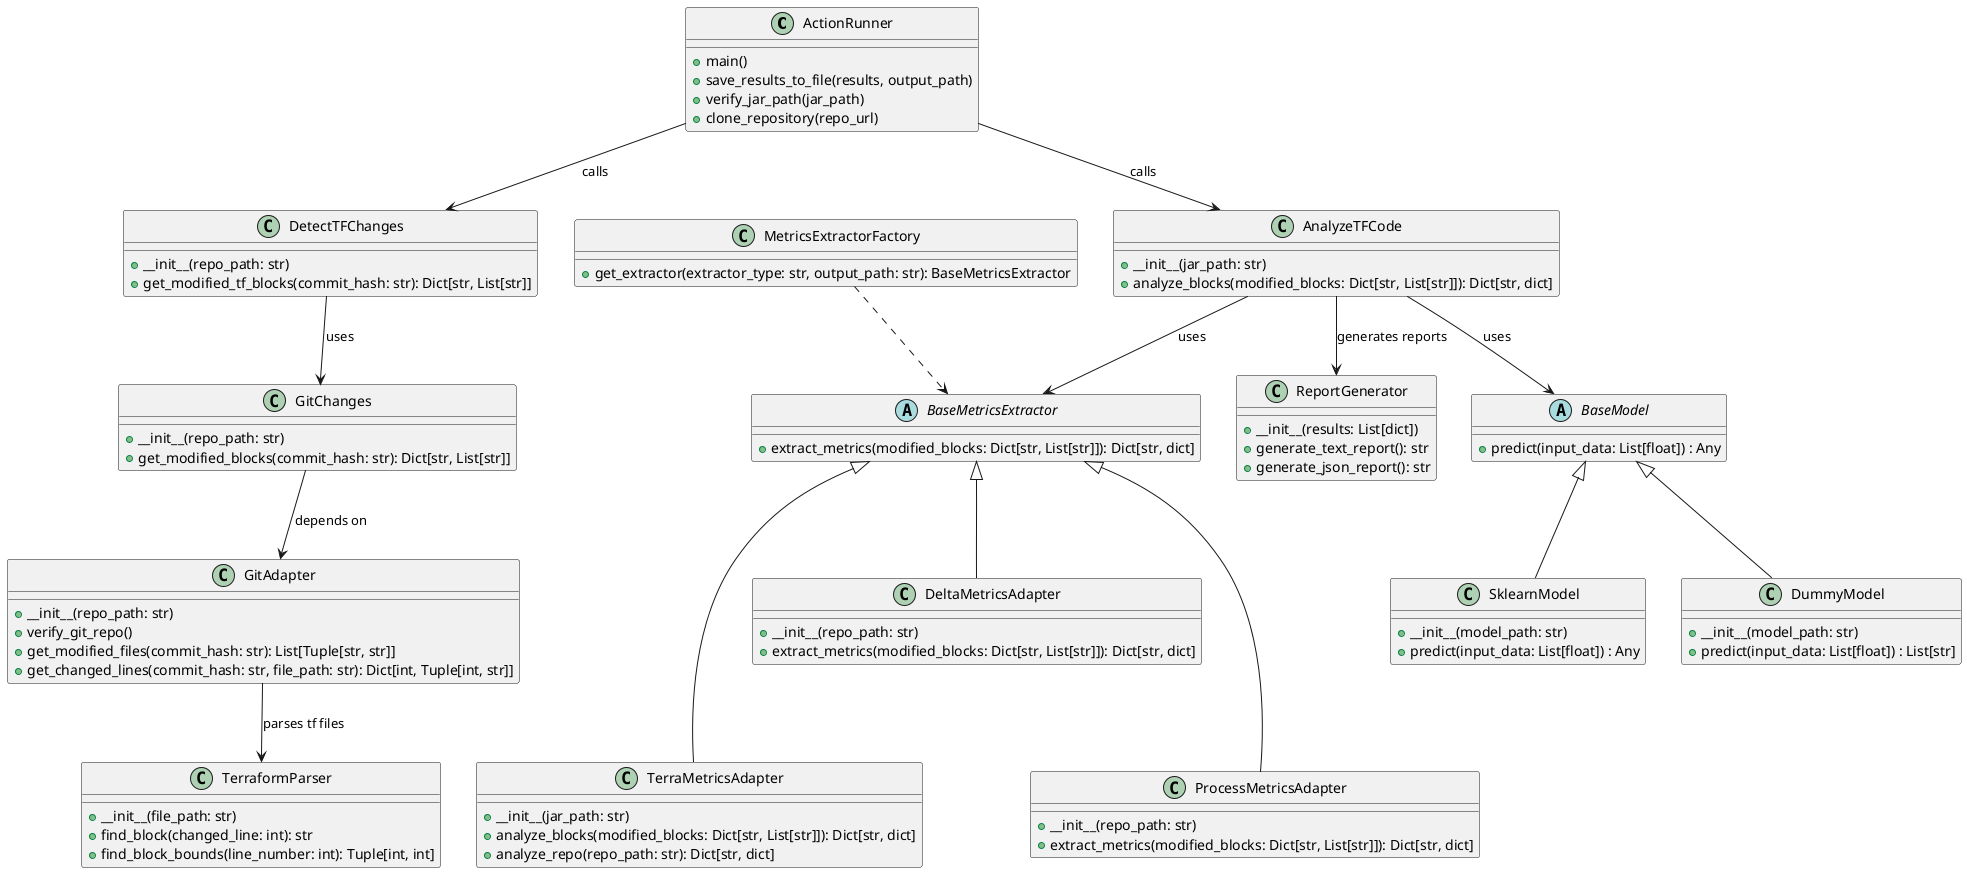 @startuml

class ActionRunner {
    + main()
    + save_results_to_file(results, output_path)
    + verify_jar_path(jar_path)
    + clone_repository(repo_url)
}

class AnalyzeTFCode {
    + __init__(jar_path: str)
    + analyze_blocks(modified_blocks: Dict[str, List[str]]): Dict[str, dict]
}

class DetectTFChanges {
    + __init__(repo_path: str)
    + get_modified_tf_blocks(commit_hash: str): Dict[str, List[str]]
}

class GitChanges {
    + __init__(repo_path: str)
    + get_modified_blocks(commit_hash: str): Dict[str, List[str]]
}

class GitAdapter {
    + __init__(repo_path: str)
    + verify_git_repo()
    + get_modified_files(commit_hash: str): List[Tuple[str, str]]
    + get_changed_lines(commit_hash: str, file_path: str): Dict[int, Tuple[int, str]]
}

class TerraformParser {
    + __init__(file_path: str)
    + find_block(changed_line: int): str
    + find_block_bounds(line_number: int): Tuple[int, int]
}

abstract class BaseMetricsExtractor {
    + extract_metrics(modified_blocks: Dict[str, List[str]]): Dict[str, dict]
}

class TerraMetricsAdapter {
    + __init__(jar_path: str)
    + analyze_blocks(modified_blocks: Dict[str, List[str]]): Dict[str, dict]
    + analyze_repo(repo_path: str): Dict[str, dict]
}

class DeltaMetricsAdapter {
    + __init__(repo_path: str)
    + extract_metrics(modified_blocks: Dict[str, List[str]]): Dict[str, dict]
}

class ProcessMetricsAdapter {
    + __init__(repo_path: str)
    + extract_metrics(modified_blocks: Dict[str, List[str]]): Dict[str, dict]
}

abstract class BaseModel {
    + predict(input_data: List[float]) : Any
}

class SklearnModel {
    + __init__(model_path: str)
    + predict(input_data: List[float]) : Any
}

class DummyModel {
    + __init__(model_path: str)
    + predict(input_data: List[float]) : List[str]
}

class ReportGenerator {
    + __init__(results: List[dict])
    + generate_text_report(): str
    + generate_json_report(): str
}

class MetricsExtractorFactory {
    + get_extractor(extractor_type: str, output_path: str): BaseMetricsExtractor
}

AnalyzeTFCode <-u- ActionRunner : calls
DetectTFChanges <-u-   ActionRunner: calls
GitChanges <-u-  DetectTFChanges: uses
GitChanges -down-> GitAdapter : depends on
GitAdapter -down-> TerraformParser : parses tf files

AnalyzeTFCode -down-> BaseMetricsExtractor : uses
TerraMetricsAdapter -u--|> BaseMetricsExtractor
DeltaMetricsAdapter -u-|> BaseMetricsExtractor
ProcessMetricsAdapter -u--|> BaseMetricsExtractor

MetricsExtractorFactory ..> BaseMetricsExtractor

AnalyzeTFCode -down-> BaseModel : uses
SklearnModel -u-|> BaseModel
DummyModel -u-|> BaseModel
AnalyzeTFCode -down-> ReportGenerator : generates reports
@enduml
